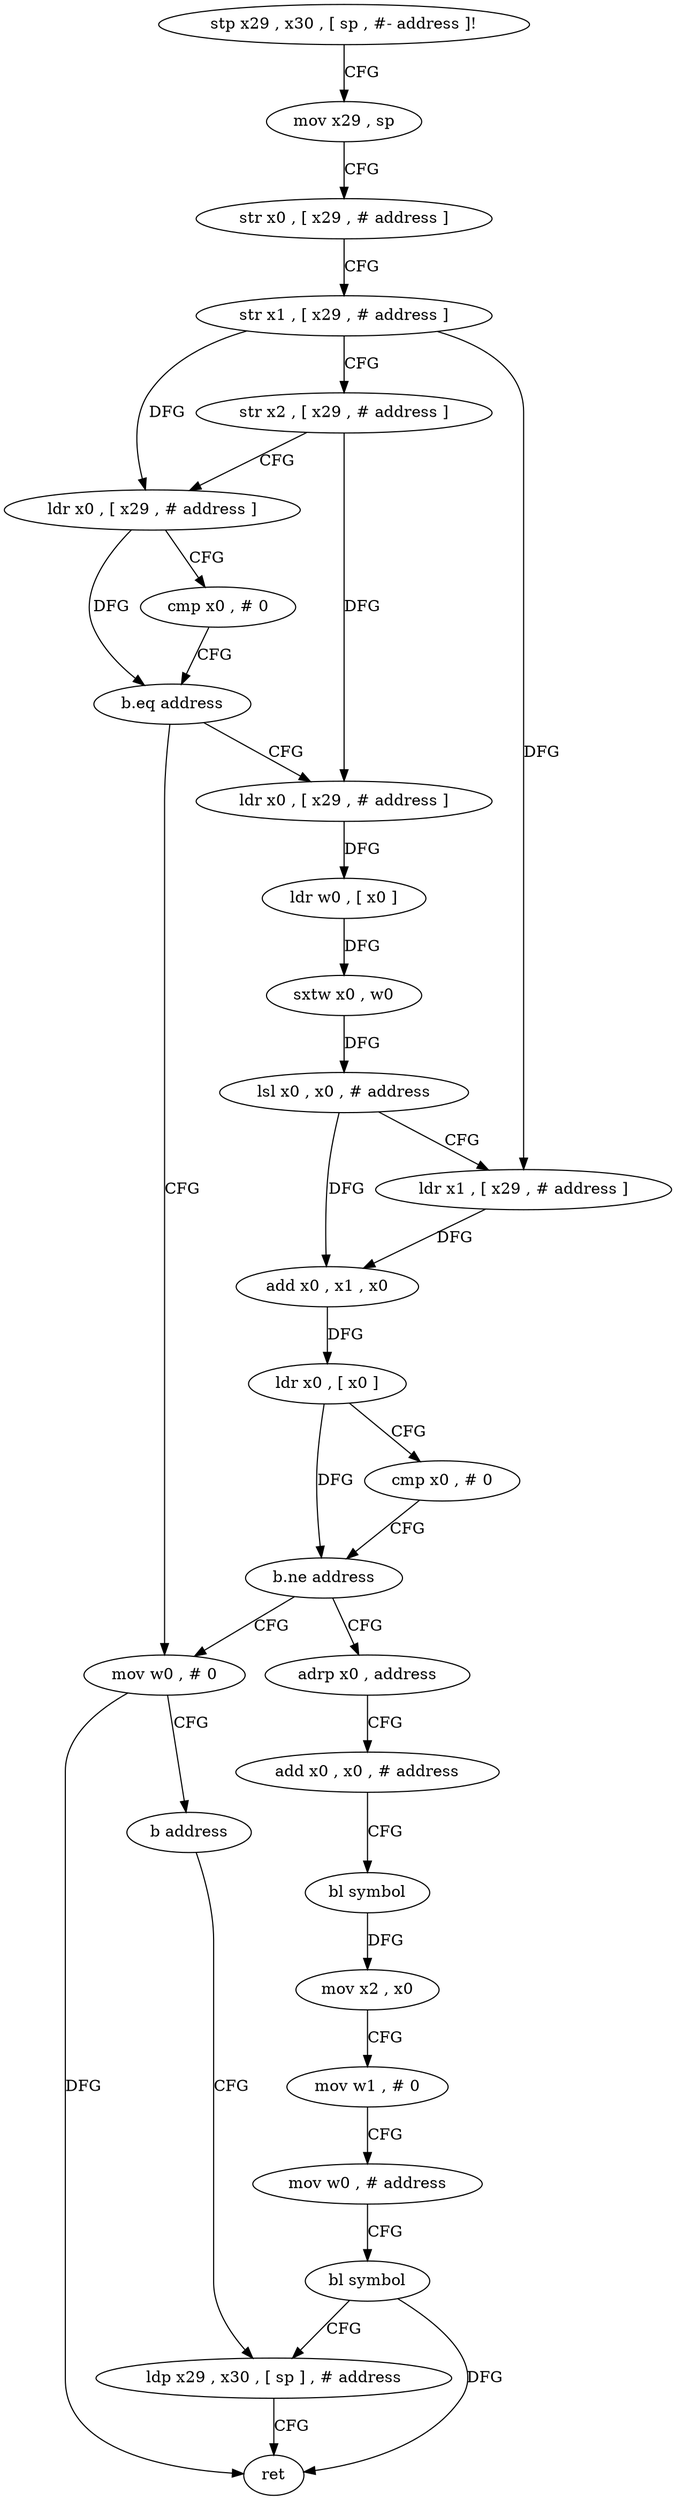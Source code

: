 digraph "func" {
"4277752" [label = "stp x29 , x30 , [ sp , #- address ]!" ]
"4277756" [label = "mov x29 , sp" ]
"4277760" [label = "str x0 , [ x29 , # address ]" ]
"4277764" [label = "str x1 , [ x29 , # address ]" ]
"4277768" [label = "str x2 , [ x29 , # address ]" ]
"4277772" [label = "ldr x0 , [ x29 , # address ]" ]
"4277776" [label = "cmp x0 , # 0" ]
"4277780" [label = "b.eq address" ]
"4277820" [label = "mov w0 , # 0" ]
"4277784" [label = "ldr x0 , [ x29 , # address ]" ]
"4277824" [label = "b address" ]
"4277856" [label = "ldp x29 , x30 , [ sp ] , # address" ]
"4277788" [label = "ldr w0 , [ x0 ]" ]
"4277792" [label = "sxtw x0 , w0" ]
"4277796" [label = "lsl x0 , x0 , # address" ]
"4277800" [label = "ldr x1 , [ x29 , # address ]" ]
"4277804" [label = "add x0 , x1 , x0" ]
"4277808" [label = "ldr x0 , [ x0 ]" ]
"4277812" [label = "cmp x0 , # 0" ]
"4277816" [label = "b.ne address" ]
"4277828" [label = "adrp x0 , address" ]
"4277860" [label = "ret" ]
"4277832" [label = "add x0 , x0 , # address" ]
"4277836" [label = "bl symbol" ]
"4277840" [label = "mov x2 , x0" ]
"4277844" [label = "mov w1 , # 0" ]
"4277848" [label = "mov w0 , # address" ]
"4277852" [label = "bl symbol" ]
"4277752" -> "4277756" [ label = "CFG" ]
"4277756" -> "4277760" [ label = "CFG" ]
"4277760" -> "4277764" [ label = "CFG" ]
"4277764" -> "4277768" [ label = "CFG" ]
"4277764" -> "4277772" [ label = "DFG" ]
"4277764" -> "4277800" [ label = "DFG" ]
"4277768" -> "4277772" [ label = "CFG" ]
"4277768" -> "4277784" [ label = "DFG" ]
"4277772" -> "4277776" [ label = "CFG" ]
"4277772" -> "4277780" [ label = "DFG" ]
"4277776" -> "4277780" [ label = "CFG" ]
"4277780" -> "4277820" [ label = "CFG" ]
"4277780" -> "4277784" [ label = "CFG" ]
"4277820" -> "4277824" [ label = "CFG" ]
"4277820" -> "4277860" [ label = "DFG" ]
"4277784" -> "4277788" [ label = "DFG" ]
"4277824" -> "4277856" [ label = "CFG" ]
"4277856" -> "4277860" [ label = "CFG" ]
"4277788" -> "4277792" [ label = "DFG" ]
"4277792" -> "4277796" [ label = "DFG" ]
"4277796" -> "4277800" [ label = "CFG" ]
"4277796" -> "4277804" [ label = "DFG" ]
"4277800" -> "4277804" [ label = "DFG" ]
"4277804" -> "4277808" [ label = "DFG" ]
"4277808" -> "4277812" [ label = "CFG" ]
"4277808" -> "4277816" [ label = "DFG" ]
"4277812" -> "4277816" [ label = "CFG" ]
"4277816" -> "4277828" [ label = "CFG" ]
"4277816" -> "4277820" [ label = "CFG" ]
"4277828" -> "4277832" [ label = "CFG" ]
"4277832" -> "4277836" [ label = "CFG" ]
"4277836" -> "4277840" [ label = "DFG" ]
"4277840" -> "4277844" [ label = "CFG" ]
"4277844" -> "4277848" [ label = "CFG" ]
"4277848" -> "4277852" [ label = "CFG" ]
"4277852" -> "4277856" [ label = "CFG" ]
"4277852" -> "4277860" [ label = "DFG" ]
}
